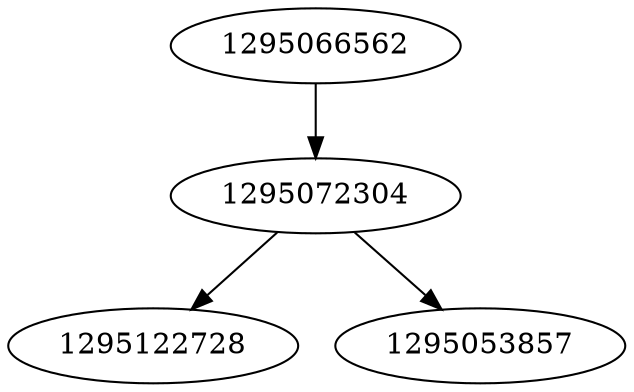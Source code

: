 strict digraph  {
1295122728;
1295053857;
1295066562;
1295072304;
1295066562 -> 1295072304;
1295072304 -> 1295053857;
1295072304 -> 1295122728;
}
